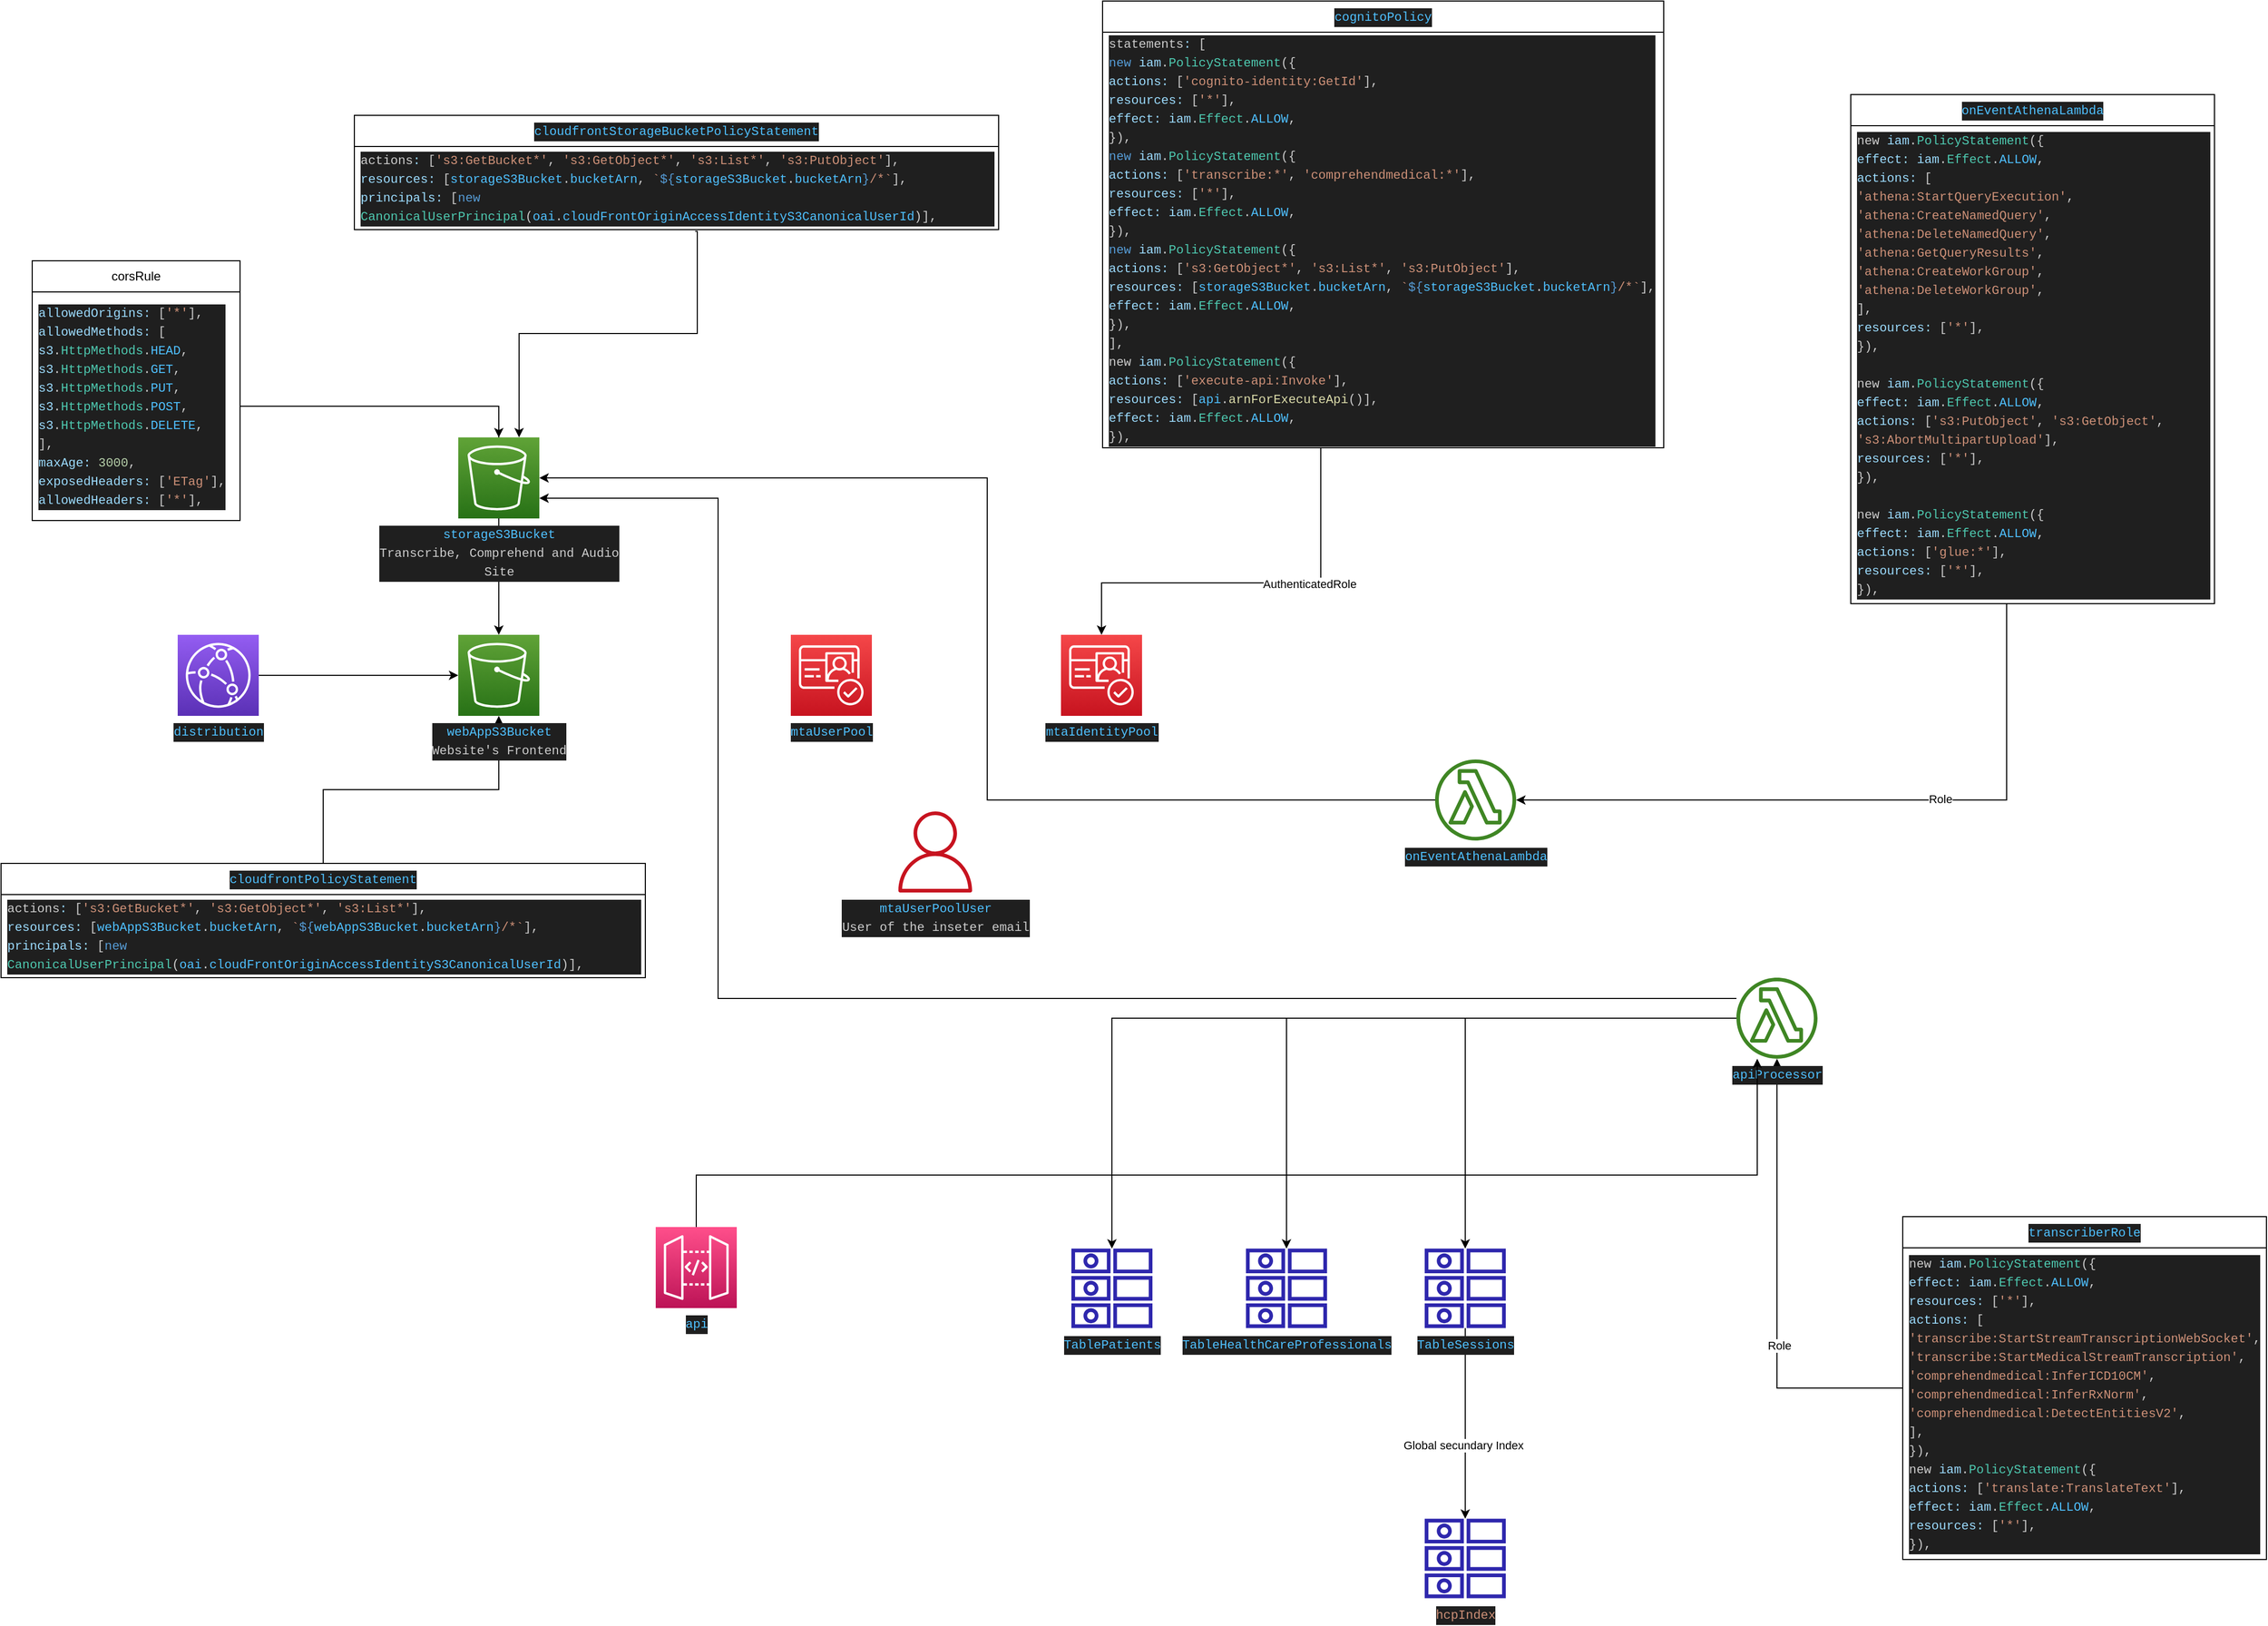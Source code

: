 <mxfile version="21.1.2" type="device">
  <diagram name="Page-1" id="QD3KIvTqT0qU-tMrhr5a">
    <mxGraphModel dx="1004" dy="1061" grid="1" gridSize="10" guides="1" tooltips="1" connect="1" arrows="1" fold="1" page="0" pageScale="1" pageWidth="850" pageHeight="1100" math="0" shadow="0">
      <root>
        <mxCell id="0" />
        <mxCell id="1" parent="0" />
        <mxCell id="PhxDLriE25jMCTU8oYbs-20" style="edgeStyle=orthogonalEdgeStyle;rounded=0;orthogonalLoop=1;jettySize=auto;html=1;" edge="1" parent="1" source="PhxDLriE25jMCTU8oYbs-15" target="PhxDLriE25jMCTU8oYbs-7">
          <mxGeometry relative="1" as="geometry" />
        </mxCell>
        <mxCell id="PhxDLriE25jMCTU8oYbs-14" style="edgeStyle=orthogonalEdgeStyle;rounded=0;orthogonalLoop=1;jettySize=auto;html=1;" edge="1" parent="1" source="PhxDLriE25jMCTU8oYbs-2" target="PhxDLriE25jMCTU8oYbs-7">
          <mxGeometry relative="1" as="geometry" />
        </mxCell>
        <mxCell id="PhxDLriE25jMCTU8oYbs-6" style="edgeStyle=orthogonalEdgeStyle;rounded=0;orthogonalLoop=1;jettySize=auto;html=1;entryX=0.5;entryY=0;entryDx=0;entryDy=0;entryPerimeter=0;" edge="1" parent="1" source="PhxDLriE25jMCTU8oYbs-1" target="PhxDLriE25jMCTU8oYbs-5">
          <mxGeometry relative="1" as="geometry">
            <Array as="points">
              <mxPoint x="519" y="200" />
            </Array>
          </mxGeometry>
        </mxCell>
        <mxCell id="PhxDLriE25jMCTU8oYbs-1" value="corsRule" style="swimlane;fontStyle=0;childLayout=stackLayout;horizontal=1;startSize=30;horizontalStack=0;resizeParent=1;resizeParentMax=0;resizeLast=0;collapsible=1;marginBottom=0;whiteSpace=wrap;html=1;" vertex="1" parent="1">
          <mxGeometry x="70" y="60" width="200" height="250" as="geometry" />
        </mxCell>
        <mxCell id="PhxDLriE25jMCTU8oYbs-2" value="&lt;meta charset=&quot;utf-8&quot;&gt;&lt;div style=&quot;color: rgb(204, 204, 204); background-color: rgb(31, 31, 31); font-family: Menlo, Monaco, &amp;quot;Courier New&amp;quot;, monospace; font-weight: normal; font-size: 12px; line-height: 18px;&quot;&gt;&lt;div&gt;&lt;span style=&quot;color: #9cdcfe;&quot;&gt;allowedOrigins&lt;/span&gt;&lt;span style=&quot;color: #9cdcfe;&quot;&gt;:&lt;/span&gt;&lt;span style=&quot;color: #cccccc;&quot;&gt; [&lt;/span&gt;&lt;span style=&quot;color: #ce9178;&quot;&gt;&#39;*&#39;&lt;/span&gt;&lt;span style=&quot;color: #cccccc;&quot;&gt;],&lt;/span&gt;&lt;/div&gt;&lt;div&gt;&lt;span style=&quot;color: #cccccc;&quot;&gt;      &lt;/span&gt;&lt;span style=&quot;color: #9cdcfe;&quot;&gt;allowedMethods&lt;/span&gt;&lt;span style=&quot;color: #9cdcfe;&quot;&gt;:&lt;/span&gt;&lt;span style=&quot;color: #cccccc;&quot;&gt; [&lt;/span&gt;&lt;/div&gt;&lt;div&gt;&lt;span style=&quot;color: #cccccc;&quot;&gt;        &lt;/span&gt;&lt;span style=&quot;color: #9cdcfe;&quot;&gt;s3&lt;/span&gt;&lt;span style=&quot;color: #cccccc;&quot;&gt;.&lt;/span&gt;&lt;span style=&quot;color: #4ec9b0;&quot;&gt;HttpMethods&lt;/span&gt;&lt;span style=&quot;color: #cccccc;&quot;&gt;.&lt;/span&gt;&lt;span style=&quot;color: #4fc1ff;&quot;&gt;HEAD&lt;/span&gt;&lt;span style=&quot;color: #cccccc;&quot;&gt;,&lt;/span&gt;&lt;/div&gt;&lt;div&gt;&lt;span style=&quot;color: #cccccc;&quot;&gt;        &lt;/span&gt;&lt;span style=&quot;color: #9cdcfe;&quot;&gt;s3&lt;/span&gt;&lt;span style=&quot;color: #cccccc;&quot;&gt;.&lt;/span&gt;&lt;span style=&quot;color: #4ec9b0;&quot;&gt;HttpMethods&lt;/span&gt;&lt;span style=&quot;color: #cccccc;&quot;&gt;.&lt;/span&gt;&lt;span style=&quot;color: #4fc1ff;&quot;&gt;GET&lt;/span&gt;&lt;span style=&quot;color: #cccccc;&quot;&gt;,&lt;/span&gt;&lt;/div&gt;&lt;div&gt;&lt;span style=&quot;color: #cccccc;&quot;&gt;        &lt;/span&gt;&lt;span style=&quot;color: #9cdcfe;&quot;&gt;s3&lt;/span&gt;&lt;span style=&quot;color: #cccccc;&quot;&gt;.&lt;/span&gt;&lt;span style=&quot;color: #4ec9b0;&quot;&gt;HttpMethods&lt;/span&gt;&lt;span style=&quot;color: #cccccc;&quot;&gt;.&lt;/span&gt;&lt;span style=&quot;color: #4fc1ff;&quot;&gt;PUT&lt;/span&gt;&lt;span style=&quot;color: #cccccc;&quot;&gt;,&lt;/span&gt;&lt;/div&gt;&lt;div&gt;&lt;span style=&quot;color: #cccccc;&quot;&gt;        &lt;/span&gt;&lt;span style=&quot;color: #9cdcfe;&quot;&gt;s3&lt;/span&gt;&lt;span style=&quot;color: #cccccc;&quot;&gt;.&lt;/span&gt;&lt;span style=&quot;color: #4ec9b0;&quot;&gt;HttpMethods&lt;/span&gt;&lt;span style=&quot;color: #cccccc;&quot;&gt;.&lt;/span&gt;&lt;span style=&quot;color: #4fc1ff;&quot;&gt;POST&lt;/span&gt;&lt;span style=&quot;color: #cccccc;&quot;&gt;,&lt;/span&gt;&lt;/div&gt;&lt;div&gt;&lt;span style=&quot;color: #cccccc;&quot;&gt;        &lt;/span&gt;&lt;span style=&quot;color: #9cdcfe;&quot;&gt;s3&lt;/span&gt;&lt;span style=&quot;color: #cccccc;&quot;&gt;.&lt;/span&gt;&lt;span style=&quot;color: #4ec9b0;&quot;&gt;HttpMethods&lt;/span&gt;&lt;span style=&quot;color: #cccccc;&quot;&gt;.&lt;/span&gt;&lt;span style=&quot;color: #4fc1ff;&quot;&gt;DELETE&lt;/span&gt;&lt;span style=&quot;color: #cccccc;&quot;&gt;,&lt;/span&gt;&lt;/div&gt;&lt;div&gt;&lt;span style=&quot;color: #cccccc;&quot;&gt;      ],&lt;/span&gt;&lt;/div&gt;&lt;div&gt;&lt;span style=&quot;color: #cccccc;&quot;&gt;      &lt;/span&gt;&lt;span style=&quot;color: #9cdcfe;&quot;&gt;maxAge&lt;/span&gt;&lt;span style=&quot;color: #9cdcfe;&quot;&gt;:&lt;/span&gt;&lt;span style=&quot;color: #cccccc;&quot;&gt; &lt;/span&gt;&lt;span style=&quot;color: #b5cea8;&quot;&gt;3000&lt;/span&gt;&lt;span style=&quot;color: #cccccc;&quot;&gt;,&lt;/span&gt;&lt;/div&gt;&lt;div&gt;&lt;span style=&quot;color: #cccccc;&quot;&gt;      &lt;/span&gt;&lt;span style=&quot;color: #9cdcfe;&quot;&gt;exposedHeaders&lt;/span&gt;&lt;span style=&quot;color: #9cdcfe;&quot;&gt;:&lt;/span&gt;&lt;span style=&quot;color: #cccccc;&quot;&gt; [&lt;/span&gt;&lt;span style=&quot;color: #ce9178;&quot;&gt;&#39;ETag&#39;&lt;/span&gt;&lt;span style=&quot;color: #cccccc;&quot;&gt;],&lt;/span&gt;&lt;/div&gt;&lt;div&gt;&lt;span style=&quot;color: #cccccc;&quot;&gt;      &lt;/span&gt;&lt;span style=&quot;color: #9cdcfe;&quot;&gt;allowedHeaders&lt;/span&gt;&lt;span style=&quot;color: #9cdcfe;&quot;&gt;:&lt;/span&gt;&lt;span style=&quot;color: #cccccc;&quot;&gt; [&lt;/span&gt;&lt;span style=&quot;color: #ce9178;&quot;&gt;&#39;*&#39;&lt;/span&gt;&lt;span style=&quot;color: #cccccc;&quot;&gt;],&lt;/span&gt;&lt;/div&gt;&lt;/div&gt;" style="text;strokeColor=none;fillColor=none;align=left;verticalAlign=middle;spacingLeft=4;spacingRight=4;overflow=hidden;points=[[0,0.5],[1,0.5]];portConstraint=eastwest;rotatable=0;whiteSpace=wrap;html=1;" vertex="1" parent="PhxDLriE25jMCTU8oYbs-1">
          <mxGeometry y="30" width="200" height="220" as="geometry" />
        </mxCell>
        <mxCell id="PhxDLriE25jMCTU8oYbs-5" value="&lt;div style=&quot;background-color: rgb(31, 31, 31); font-family: Menlo, Monaco, &amp;quot;Courier New&amp;quot;, monospace; line-height: 18px;&quot;&gt;&lt;font color=&quot;#4fc1ff&quot;&gt;storageS3Bucket&lt;/font&gt;&lt;/div&gt;&lt;div style=&quot;color: rgb(204, 204, 204); background-color: rgb(31, 31, 31); font-family: Menlo, Monaco, &amp;quot;Courier New&amp;quot;, monospace; line-height: 18px;&quot;&gt;Transcribe, Comprehend and Audio&lt;/div&gt;&lt;div style=&quot;color: rgb(204, 204, 204); background-color: rgb(31, 31, 31); font-family: Menlo, Monaco, &amp;quot;Courier New&amp;quot;, monospace; line-height: 18px;&quot;&gt;Site&lt;/div&gt;" style="sketch=0;points=[[0,0,0],[0.25,0,0],[0.5,0,0],[0.75,0,0],[1,0,0],[0,1,0],[0.25,1,0],[0.5,1,0],[0.75,1,0],[1,1,0],[0,0.25,0],[0,0.5,0],[0,0.75,0],[1,0.25,0],[1,0.5,0],[1,0.75,0]];outlineConnect=0;fontColor=#232F3E;gradientColor=#60A337;gradientDirection=north;fillColor=#277116;strokeColor=#ffffff;dashed=0;verticalLabelPosition=bottom;verticalAlign=top;align=center;html=1;fontSize=12;fontStyle=0;aspect=fixed;shape=mxgraph.aws4.resourceIcon;resIcon=mxgraph.aws4.s3;" vertex="1" parent="1">
          <mxGeometry x="480" y="230" width="78" height="78" as="geometry" />
        </mxCell>
        <mxCell id="PhxDLriE25jMCTU8oYbs-7" value="&lt;div style=&quot;background-color: rgb(31, 31, 31); font-family: Menlo, Monaco, &amp;quot;Courier New&amp;quot;, monospace; font-weight: normal; font-size: 12px; line-height: 18px;&quot;&gt;&lt;div style=&quot;&quot;&gt;&lt;font color=&quot;#4fc1ff&quot;&gt;webAppS3Bucket&lt;/font&gt;&lt;/div&gt;&lt;div style=&quot;&quot;&gt;&lt;font color=&quot;#cccccc&quot;&gt;Website&#39;s Frontend&lt;/font&gt;&lt;/div&gt;&lt;/div&gt;" style="sketch=0;points=[[0,0,0],[0.25,0,0],[0.5,0,0],[0.75,0,0],[1,0,0],[0,1,0],[0.25,1,0],[0.5,1,0],[0.75,1,0],[1,1,0],[0,0.25,0],[0,0.5,0],[0,0.75,0],[1,0.25,0],[1,0.5,0],[1,0.75,0]];outlineConnect=0;fontColor=#232F3E;gradientColor=#60A337;gradientDirection=north;fillColor=#277116;strokeColor=#ffffff;dashed=0;verticalLabelPosition=bottom;verticalAlign=top;align=center;html=1;fontSize=12;fontStyle=0;aspect=fixed;shape=mxgraph.aws4.resourceIcon;resIcon=mxgraph.aws4.s3;" vertex="1" parent="1">
          <mxGeometry x="480" y="420" width="78" height="78" as="geometry" />
        </mxCell>
        <mxCell id="PhxDLriE25jMCTU8oYbs-11" style="edgeStyle=orthogonalEdgeStyle;rounded=0;orthogonalLoop=1;jettySize=auto;html=1;" edge="1" parent="1" source="PhxDLriE25jMCTU8oYbs-10" target="PhxDLriE25jMCTU8oYbs-7">
          <mxGeometry relative="1" as="geometry" />
        </mxCell>
        <mxCell id="PhxDLriE25jMCTU8oYbs-10" value="&lt;meta charset=&quot;utf-8&quot;&gt;&lt;div style=&quot;color: rgb(204, 204, 204); background-color: rgb(31, 31, 31); font-family: Menlo, Monaco, &amp;quot;Courier New&amp;quot;, monospace; font-weight: normal; font-size: 12px; line-height: 18px;&quot;&gt;&lt;div&gt;&lt;span style=&quot;color: #4fc1ff;&quot;&gt;distribution&lt;/span&gt;&lt;/div&gt;&lt;/div&gt;" style="sketch=0;points=[[0,0,0],[0.25,0,0],[0.5,0,0],[0.75,0,0],[1,0,0],[0,1,0],[0.25,1,0],[0.5,1,0],[0.75,1,0],[1,1,0],[0,0.25,0],[0,0.5,0],[0,0.75,0],[1,0.25,0],[1,0.5,0],[1,0.75,0]];outlineConnect=0;fontColor=#232F3E;gradientColor=#945DF2;gradientDirection=north;fillColor=#5A30B5;strokeColor=#ffffff;dashed=0;verticalLabelPosition=bottom;verticalAlign=top;align=center;html=1;fontSize=12;fontStyle=0;aspect=fixed;shape=mxgraph.aws4.resourceIcon;resIcon=mxgraph.aws4.cloudfront;" vertex="1" parent="1">
          <mxGeometry x="210" y="420" width="78" height="78" as="geometry" />
        </mxCell>
        <mxCell id="PhxDLriE25jMCTU8oYbs-15" value="&lt;meta charset=&quot;utf-8&quot;&gt;&lt;div style=&quot;color: rgb(204, 204, 204); background-color: rgb(31, 31, 31); font-family: Menlo, Monaco, &amp;quot;Courier New&amp;quot;, monospace; font-weight: normal; font-size: 12px; line-height: 18px;&quot;&gt;&lt;div&gt;&lt;span style=&quot;color: #4fc1ff;&quot;&gt;cloudfrontPolicyStatement&lt;/span&gt;&lt;/div&gt;&lt;/div&gt;" style="swimlane;fontStyle=0;childLayout=stackLayout;horizontal=1;startSize=30;horizontalStack=0;resizeParent=1;resizeParentMax=0;resizeLast=0;collapsible=1;marginBottom=0;whiteSpace=wrap;html=1;" vertex="1" parent="1">
          <mxGeometry x="40" y="640" width="620" height="110" as="geometry" />
        </mxCell>
        <mxCell id="PhxDLriE25jMCTU8oYbs-16" value="&lt;div style=&quot;color: rgb(204, 204, 204); background-color: rgb(31, 31, 31); font-family: Menlo, Monaco, &amp;quot;Courier New&amp;quot;, monospace; font-weight: normal; font-size: 12px; line-height: 18px;&quot;&gt;&lt;div style=&quot;line-height: 18px;&quot;&gt;&lt;div&gt;actions&lt;span style=&quot;color: #9cdcfe;&quot;&gt;:&lt;/span&gt; [&lt;span style=&quot;color: #ce9178;&quot;&gt;&#39;s3:GetBucket*&#39;&lt;/span&gt;, &lt;span style=&quot;color: #ce9178;&quot;&gt;&#39;s3:GetObject*&#39;&lt;/span&gt;, &lt;span style=&quot;color: #ce9178;&quot;&gt;&#39;s3:List*&#39;&lt;/span&gt;],&lt;/div&gt;&lt;div&gt;      &lt;span style=&quot;color: #9cdcfe;&quot;&gt;resources&lt;/span&gt;&lt;span style=&quot;color: #9cdcfe;&quot;&gt;:&lt;/span&gt; [&lt;span style=&quot;color: #4fc1ff;&quot;&gt;webAppS3Bucket&lt;/span&gt;.&lt;span style=&quot;color: #4fc1ff;&quot;&gt;bucketArn&lt;/span&gt;, &lt;span style=&quot;color: #ce9178;&quot;&gt;`&lt;/span&gt;&lt;span style=&quot;color: #569cd6;&quot;&gt;${&lt;/span&gt;&lt;span style=&quot;color: #4fc1ff;&quot;&gt;webAppS3Bucket&lt;/span&gt;&lt;span style=&quot;color: #d4d4d4;&quot;&gt;.&lt;/span&gt;&lt;span style=&quot;color: #4fc1ff;&quot;&gt;bucketArn&lt;/span&gt;&lt;span style=&quot;color: #569cd6;&quot;&gt;}&lt;/span&gt;&lt;span style=&quot;color: #ce9178;&quot;&gt;/*`&lt;/span&gt;],&lt;/div&gt;&lt;div&gt;      &lt;span style=&quot;color: #9cdcfe;&quot;&gt;principals&lt;/span&gt;&lt;span style=&quot;color: #9cdcfe;&quot;&gt;:&lt;/span&gt; [&lt;span style=&quot;color: #569cd6;&quot;&gt;new&lt;/span&gt; &lt;span style=&quot;color: #4ec9b0;&quot;&gt;CanonicalUserPrincipal&lt;/span&gt;(&lt;span style=&quot;color: #4fc1ff;&quot;&gt;oai&lt;/span&gt;.&lt;span style=&quot;color: #4fc1ff;&quot;&gt;cloudFrontOriginAccessIdentityS3CanonicalUserId&lt;/span&gt;)],&lt;/div&gt;&lt;/div&gt;&lt;/div&gt;" style="text;strokeColor=none;fillColor=none;align=left;verticalAlign=middle;spacingLeft=4;spacingRight=4;overflow=hidden;points=[[0,0.5],[1,0.5]];portConstraint=eastwest;rotatable=0;whiteSpace=wrap;html=1;" vertex="1" parent="PhxDLriE25jMCTU8oYbs-15">
          <mxGeometry y="30" width="620" height="80" as="geometry" />
        </mxCell>
        <mxCell id="PhxDLriE25jMCTU8oYbs-17" value="&lt;meta charset=&quot;utf-8&quot;&gt;&lt;div style=&quot;color: rgb(204, 204, 204); background-color: rgb(31, 31, 31); font-family: Menlo, Monaco, &amp;quot;Courier New&amp;quot;, monospace; font-weight: normal; font-size: 12px; line-height: 18px;&quot;&gt;&lt;div&gt;&lt;span style=&quot;color: #4fc1ff;&quot;&gt;cloudfrontStorageBucketPolicyStatement&lt;/span&gt;&lt;/div&gt;&lt;/div&gt;" style="swimlane;fontStyle=0;childLayout=stackLayout;horizontal=1;startSize=30;horizontalStack=0;resizeParent=1;resizeParentMax=0;resizeLast=0;collapsible=1;marginBottom=0;whiteSpace=wrap;html=1;" vertex="1" parent="1">
          <mxGeometry x="380" y="-80" width="620" height="110" as="geometry" />
        </mxCell>
        <mxCell id="PhxDLriE25jMCTU8oYbs-18" value="&lt;div style=&quot;color: rgb(204, 204, 204); background-color: rgb(31, 31, 31); font-family: Menlo, Monaco, &amp;quot;Courier New&amp;quot;, monospace; font-weight: normal; font-size: 12px; line-height: 18px;&quot;&gt;&lt;div style=&quot;line-height: 18px;&quot;&gt;&lt;div style=&quot;line-height: 18px;&quot;&gt;&lt;div&gt;actions&lt;span style=&quot;color: #9cdcfe;&quot;&gt;:&lt;/span&gt; [&lt;span style=&quot;color: #ce9178;&quot;&gt;&#39;s3:GetBucket*&#39;&lt;/span&gt;, &lt;span style=&quot;color: #ce9178;&quot;&gt;&#39;s3:GetObject*&#39;&lt;/span&gt;, &lt;span style=&quot;color: #ce9178;&quot;&gt;&#39;s3:List*&#39;&lt;/span&gt;, &lt;span style=&quot;color: #ce9178;&quot;&gt;&#39;s3:PutObject&#39;&lt;/span&gt;],&lt;/div&gt;&lt;div&gt;      &lt;span style=&quot;color: #9cdcfe;&quot;&gt;resources&lt;/span&gt;&lt;span style=&quot;color: #9cdcfe;&quot;&gt;:&lt;/span&gt; [&lt;span style=&quot;color: #4fc1ff;&quot;&gt;storageS3Bucket&lt;/span&gt;.&lt;span style=&quot;color: #4fc1ff;&quot;&gt;bucketArn&lt;/span&gt;, &lt;span style=&quot;color: #ce9178;&quot;&gt;`&lt;/span&gt;&lt;span style=&quot;color: #569cd6;&quot;&gt;${&lt;/span&gt;&lt;span style=&quot;color: #4fc1ff;&quot;&gt;storageS3Bucket&lt;/span&gt;&lt;span style=&quot;color: #d4d4d4;&quot;&gt;.&lt;/span&gt;&lt;span style=&quot;color: #4fc1ff;&quot;&gt;bucketArn&lt;/span&gt;&lt;span style=&quot;color: #569cd6;&quot;&gt;}&lt;/span&gt;&lt;span style=&quot;color: #ce9178;&quot;&gt;/*`&lt;/span&gt;],&lt;/div&gt;&lt;div&gt;      &lt;span style=&quot;color: #9cdcfe;&quot;&gt;principals&lt;/span&gt;&lt;span style=&quot;color: #9cdcfe;&quot;&gt;:&lt;/span&gt; [&lt;span style=&quot;color: #569cd6;&quot;&gt;new&lt;/span&gt; &lt;span style=&quot;color: #4ec9b0;&quot;&gt;CanonicalUserPrincipal&lt;/span&gt;(&lt;span style=&quot;color: #4fc1ff;&quot;&gt;oai&lt;/span&gt;.&lt;span style=&quot;color: #4fc1ff;&quot;&gt;cloudFrontOriginAccessIdentityS3CanonicalUserId&lt;/span&gt;)],&lt;/div&gt;&lt;/div&gt;&lt;/div&gt;&lt;/div&gt;" style="text;strokeColor=none;fillColor=none;align=left;verticalAlign=middle;spacingLeft=4;spacingRight=4;overflow=hidden;points=[[0,0.5],[1,0.5]];portConstraint=eastwest;rotatable=0;whiteSpace=wrap;html=1;" vertex="1" parent="PhxDLriE25jMCTU8oYbs-17">
          <mxGeometry y="30" width="620" height="80" as="geometry" />
        </mxCell>
        <mxCell id="PhxDLriE25jMCTU8oYbs-19" style="edgeStyle=orthogonalEdgeStyle;rounded=0;orthogonalLoop=1;jettySize=auto;html=1;entryX=0.75;entryY=0;entryDx=0;entryDy=0;entryPerimeter=0;exitX=0.529;exitY=1.02;exitDx=0;exitDy=0;exitPerimeter=0;" edge="1" parent="1" source="PhxDLriE25jMCTU8oYbs-18" target="PhxDLriE25jMCTU8oYbs-5">
          <mxGeometry relative="1" as="geometry">
            <Array as="points">
              <mxPoint x="710" y="32" />
              <mxPoint x="710" y="130" />
              <mxPoint x="539" y="130" />
            </Array>
          </mxGeometry>
        </mxCell>
        <mxCell id="PhxDLriE25jMCTU8oYbs-21" value="&lt;meta charset=&quot;utf-8&quot;&gt;&lt;div style=&quot;color: rgb(204, 204, 204); background-color: rgb(31, 31, 31); font-family: Menlo, Monaco, &amp;quot;Courier New&amp;quot;, monospace; font-weight: normal; font-size: 12px; line-height: 18px;&quot;&gt;&lt;div&gt;&lt;span style=&quot;color: #4fc1ff;&quot;&gt;mtaUserPool&lt;/span&gt;&lt;/div&gt;&lt;/div&gt;" style="sketch=0;points=[[0,0,0],[0.25,0,0],[0.5,0,0],[0.75,0,0],[1,0,0],[0,1,0],[0.25,1,0],[0.5,1,0],[0.75,1,0],[1,1,0],[0,0.25,0],[0,0.5,0],[0,0.75,0],[1,0.25,0],[1,0.5,0],[1,0.75,0]];outlineConnect=0;fontColor=#232F3E;gradientColor=#F54749;gradientDirection=north;fillColor=#C7131F;strokeColor=#ffffff;dashed=0;verticalLabelPosition=bottom;verticalAlign=top;align=center;html=1;fontSize=12;fontStyle=0;aspect=fixed;shape=mxgraph.aws4.resourceIcon;resIcon=mxgraph.aws4.cognito;" vertex="1" parent="1">
          <mxGeometry x="800" y="420" width="78" height="78" as="geometry" />
        </mxCell>
        <mxCell id="PhxDLriE25jMCTU8oYbs-22" value="&lt;div style=&quot;background-color: rgb(31, 31, 31); font-family: Menlo, Monaco, &amp;quot;Courier New&amp;quot;, monospace; font-weight: normal; font-size: 12px; line-height: 18px;&quot;&gt;&lt;div style=&quot;color: rgb(204, 204, 204);&quot;&gt;&lt;span style=&quot;color: #4fc1ff;&quot;&gt;mtaUserPoolUser&lt;/span&gt;&lt;/div&gt;&lt;div style=&quot;&quot;&gt;&lt;font color=&quot;#cccccc&quot;&gt;User of the inseter email&lt;/font&gt;&lt;/div&gt;&lt;/div&gt;" style="sketch=0;outlineConnect=0;fontColor=#232F3E;gradientColor=none;fillColor=#C7131F;strokeColor=none;dashed=0;verticalLabelPosition=bottom;verticalAlign=top;align=center;html=1;fontSize=12;fontStyle=0;aspect=fixed;pointerEvents=1;shape=mxgraph.aws4.user;" vertex="1" parent="1">
          <mxGeometry x="900" y="590" width="78" height="78" as="geometry" />
        </mxCell>
        <mxCell id="PhxDLriE25jMCTU8oYbs-23" value="&lt;meta charset=&quot;utf-8&quot;&gt;&lt;div style=&quot;color: rgb(204, 204, 204); background-color: rgb(31, 31, 31); font-family: Menlo, Monaco, &amp;quot;Courier New&amp;quot;, monospace; font-weight: normal; font-size: 12px; line-height: 18px;&quot;&gt;&lt;div&gt;&lt;span style=&quot;color: #4fc1ff;&quot;&gt;mtaIdentityPool&lt;/span&gt;&lt;/div&gt;&lt;/div&gt;" style="sketch=0;points=[[0,0,0],[0.25,0,0],[0.5,0,0],[0.75,0,0],[1,0,0],[0,1,0],[0.25,1,0],[0.5,1,0],[0.75,1,0],[1,1,0],[0,0.25,0],[0,0.5,0],[0,0.75,0],[1,0.25,0],[1,0.5,0],[1,0.75,0]];outlineConnect=0;fontColor=#232F3E;gradientColor=#F54749;gradientDirection=north;fillColor=#C7131F;strokeColor=#ffffff;dashed=0;verticalLabelPosition=bottom;verticalAlign=top;align=center;html=1;fontSize=12;fontStyle=0;aspect=fixed;shape=mxgraph.aws4.resourceIcon;resIcon=mxgraph.aws4.cognito;" vertex="1" parent="1">
          <mxGeometry x="1060" y="420" width="78" height="78" as="geometry" />
        </mxCell>
        <mxCell id="PhxDLriE25jMCTU8oYbs-24" value="&lt;meta charset=&quot;utf-8&quot;&gt;&lt;div style=&quot;color: rgb(204, 204, 204); background-color: rgb(31, 31, 31); font-family: Menlo, Monaco, &amp;quot;Courier New&amp;quot;, monospace; font-weight: normal; font-size: 12px; line-height: 18px;&quot;&gt;&lt;div&gt;&lt;span style=&quot;color: #4fc1ff;&quot;&gt;cognitoPolicy&lt;/span&gt;&lt;/div&gt;&lt;/div&gt;" style="swimlane;fontStyle=0;childLayout=stackLayout;horizontal=1;startSize=30;horizontalStack=0;resizeParent=1;resizeParentMax=0;resizeLast=0;collapsible=1;marginBottom=0;whiteSpace=wrap;html=1;" vertex="1" parent="1">
          <mxGeometry x="1100" y="-190" width="540" height="430" as="geometry" />
        </mxCell>
        <mxCell id="PhxDLriE25jMCTU8oYbs-25" value="&lt;div style=&quot;color: rgb(204, 204, 204); background-color: rgb(31, 31, 31); font-family: Menlo, Monaco, &amp;quot;Courier New&amp;quot;, monospace; font-weight: normal; font-size: 12px; line-height: 18px;&quot;&gt;&lt;div style=&quot;line-height: 18px;&quot;&gt;&lt;div style=&quot;line-height: 18px;&quot;&gt;&lt;div&gt;statements&lt;span style=&quot;color: #9cdcfe;&quot;&gt;:&lt;/span&gt; [&lt;/div&gt;&lt;div&gt;        &lt;span style=&quot;color: #569cd6;&quot;&gt;new&lt;/span&gt; &lt;span style=&quot;color: #9cdcfe;&quot;&gt;iam&lt;/span&gt;.&lt;span style=&quot;color: #4ec9b0;&quot;&gt;PolicyStatement&lt;/span&gt;({&lt;/div&gt;&lt;div&gt;          &lt;span style=&quot;color: #9cdcfe;&quot;&gt;actions&lt;/span&gt;&lt;span style=&quot;color: #9cdcfe;&quot;&gt;:&lt;/span&gt; [&lt;span style=&quot;color: #ce9178;&quot;&gt;&#39;cognito-identity:GetId&#39;&lt;/span&gt;],&lt;/div&gt;&lt;div&gt;          &lt;span style=&quot;color: #9cdcfe;&quot;&gt;resources&lt;/span&gt;&lt;span style=&quot;color: #9cdcfe;&quot;&gt;:&lt;/span&gt; [&lt;span style=&quot;color: #ce9178;&quot;&gt;&#39;*&#39;&lt;/span&gt;],&lt;/div&gt;&lt;div&gt;          &lt;span style=&quot;color: #9cdcfe;&quot;&gt;effect&lt;/span&gt;&lt;span style=&quot;color: #9cdcfe;&quot;&gt;:&lt;/span&gt; &lt;span style=&quot;color: #9cdcfe;&quot;&gt;iam&lt;/span&gt;.&lt;span style=&quot;color: #4ec9b0;&quot;&gt;Effect&lt;/span&gt;.&lt;span style=&quot;color: #4fc1ff;&quot;&gt;ALLOW&lt;/span&gt;,&lt;/div&gt;&lt;div&gt;        }),&lt;/div&gt;&lt;div&gt;        &lt;span style=&quot;color: #569cd6;&quot;&gt;new&lt;/span&gt; &lt;span style=&quot;color: #9cdcfe;&quot;&gt;iam&lt;/span&gt;.&lt;span style=&quot;color: #4ec9b0;&quot;&gt;PolicyStatement&lt;/span&gt;({&lt;/div&gt;&lt;div&gt;          &lt;span style=&quot;color: #9cdcfe;&quot;&gt;actions&lt;/span&gt;&lt;span style=&quot;color: #9cdcfe;&quot;&gt;:&lt;/span&gt; [&lt;span style=&quot;color: #ce9178;&quot;&gt;&#39;transcribe:*&#39;&lt;/span&gt;, &lt;span style=&quot;color: #ce9178;&quot;&gt;&#39;comprehendmedical:*&#39;&lt;/span&gt;],&lt;/div&gt;&lt;div&gt;          &lt;span style=&quot;color: #9cdcfe;&quot;&gt;resources&lt;/span&gt;&lt;span style=&quot;color: #9cdcfe;&quot;&gt;:&lt;/span&gt; [&lt;span style=&quot;color: #ce9178;&quot;&gt;&#39;*&#39;&lt;/span&gt;],&lt;/div&gt;&lt;div&gt;          &lt;span style=&quot;color: #9cdcfe;&quot;&gt;effect&lt;/span&gt;&lt;span style=&quot;color: #9cdcfe;&quot;&gt;:&lt;/span&gt; &lt;span style=&quot;color: #9cdcfe;&quot;&gt;iam&lt;/span&gt;.&lt;span style=&quot;color: #4ec9b0;&quot;&gt;Effect&lt;/span&gt;.&lt;span style=&quot;color: #4fc1ff;&quot;&gt;ALLOW&lt;/span&gt;,&lt;/div&gt;&lt;div&gt;        }),&lt;/div&gt;&lt;div&gt;        &lt;span style=&quot;color: #569cd6;&quot;&gt;new&lt;/span&gt; &lt;span style=&quot;color: #9cdcfe;&quot;&gt;iam&lt;/span&gt;.&lt;span style=&quot;color: #4ec9b0;&quot;&gt;PolicyStatement&lt;/span&gt;({&lt;/div&gt;&lt;div&gt;          &lt;span style=&quot;color: #9cdcfe;&quot;&gt;actions&lt;/span&gt;&lt;span style=&quot;color: #9cdcfe;&quot;&gt;:&lt;/span&gt; [&lt;span style=&quot;color: #ce9178;&quot;&gt;&#39;s3:GetObject*&#39;&lt;/span&gt;, &lt;span style=&quot;color: #ce9178;&quot;&gt;&#39;s3:List*&#39;&lt;/span&gt;, &lt;span style=&quot;color: #ce9178;&quot;&gt;&#39;s3:PutObject&#39;&lt;/span&gt;],&lt;/div&gt;&lt;div&gt;          &lt;span style=&quot;color: #9cdcfe;&quot;&gt;resources&lt;/span&gt;&lt;span style=&quot;color: #9cdcfe;&quot;&gt;:&lt;/span&gt; [&lt;span style=&quot;color: #4fc1ff;&quot;&gt;storageS3Bucket&lt;/span&gt;.&lt;span style=&quot;color: #4fc1ff;&quot;&gt;bucketArn&lt;/span&gt;, &lt;span style=&quot;color: #ce9178;&quot;&gt;`&lt;/span&gt;&lt;span style=&quot;color: #569cd6;&quot;&gt;${&lt;/span&gt;&lt;span style=&quot;color: #4fc1ff;&quot;&gt;storageS3Bucket&lt;/span&gt;&lt;span style=&quot;color: #d4d4d4;&quot;&gt;.&lt;/span&gt;&lt;span style=&quot;color: #4fc1ff;&quot;&gt;bucketArn&lt;/span&gt;&lt;span style=&quot;color: #569cd6;&quot;&gt;}&lt;/span&gt;&lt;span style=&quot;color: #ce9178;&quot;&gt;/*`&lt;/span&gt;],&lt;/div&gt;&lt;div&gt;          &lt;span style=&quot;color: #9cdcfe;&quot;&gt;effect&lt;/span&gt;&lt;span style=&quot;color: #9cdcfe;&quot;&gt;:&lt;/span&gt; &lt;span style=&quot;color: #9cdcfe;&quot;&gt;iam&lt;/span&gt;.&lt;span style=&quot;color: #4ec9b0;&quot;&gt;Effect&lt;/span&gt;.&lt;span style=&quot;color: #4fc1ff;&quot;&gt;ALLOW&lt;/span&gt;,&lt;/div&gt;&lt;div&gt;        }),&lt;/div&gt;&lt;div&gt;      ],&lt;/div&gt;&lt;div&gt;&lt;div style=&quot;line-height: 18px;&quot;&gt;&lt;div&gt;      new &lt;span style=&quot;color: #9cdcfe;&quot;&gt;iam&lt;/span&gt;.&lt;span style=&quot;color: #4ec9b0;&quot;&gt;PolicyStatement&lt;/span&gt;({&lt;/div&gt;&lt;div&gt;        &lt;span style=&quot;color: #9cdcfe;&quot;&gt;actions&lt;/span&gt;&lt;span style=&quot;color: #9cdcfe;&quot;&gt;:&lt;/span&gt; [&lt;span style=&quot;color: #ce9178;&quot;&gt;&#39;execute-api:Invoke&#39;&lt;/span&gt;],&lt;/div&gt;&lt;div&gt;        &lt;span style=&quot;color: #9cdcfe;&quot;&gt;resources&lt;/span&gt;&lt;span style=&quot;color: #9cdcfe;&quot;&gt;:&lt;/span&gt; [&lt;span style=&quot;color: #4fc1ff;&quot;&gt;api&lt;/span&gt;.&lt;span style=&quot;color: #dcdcaa;&quot;&gt;arnForExecuteApi&lt;/span&gt;()],&lt;/div&gt;&lt;div&gt;        &lt;span style=&quot;color: #9cdcfe;&quot;&gt;effect&lt;/span&gt;&lt;span style=&quot;color: #9cdcfe;&quot;&gt;:&lt;/span&gt; &lt;span style=&quot;color: #9cdcfe;&quot;&gt;iam&lt;/span&gt;.&lt;span style=&quot;color: #4ec9b0;&quot;&gt;Effect&lt;/span&gt;.&lt;span style=&quot;color: #4fc1ff;&quot;&gt;ALLOW&lt;/span&gt;,&lt;/div&gt;&lt;div&gt;      }),&lt;/div&gt;&lt;/div&gt;&lt;/div&gt;&lt;/div&gt;&lt;/div&gt;&lt;/div&gt;" style="text;strokeColor=none;fillColor=none;align=left;verticalAlign=middle;spacingLeft=4;spacingRight=4;overflow=hidden;points=[[0,0.5],[1,0.5]];portConstraint=eastwest;rotatable=0;whiteSpace=wrap;html=1;" vertex="1" parent="PhxDLriE25jMCTU8oYbs-24">
          <mxGeometry y="30" width="540" height="400" as="geometry" />
        </mxCell>
        <mxCell id="PhxDLriE25jMCTU8oYbs-26" style="edgeStyle=orthogonalEdgeStyle;rounded=0;orthogonalLoop=1;jettySize=auto;html=1;" edge="1" parent="1" source="PhxDLriE25jMCTU8oYbs-25" target="PhxDLriE25jMCTU8oYbs-23">
          <mxGeometry relative="1" as="geometry">
            <Array as="points">
              <mxPoint x="1310" y="370" />
              <mxPoint x="1099" y="370" />
            </Array>
          </mxGeometry>
        </mxCell>
        <mxCell id="PhxDLriE25jMCTU8oYbs-27" value="AuthenticatedRole" style="edgeLabel;html=1;align=center;verticalAlign=middle;resizable=0;points=[];" vertex="1" connectable="0" parent="PhxDLriE25jMCTU8oYbs-26">
          <mxGeometry x="-0.277" y="1" relative="1" as="geometry">
            <mxPoint as="offset" />
          </mxGeometry>
        </mxCell>
        <mxCell id="PhxDLriE25jMCTU8oYbs-44" style="edgeStyle=orthogonalEdgeStyle;rounded=0;orthogonalLoop=1;jettySize=auto;html=1;" edge="1" parent="1" source="PhxDLriE25jMCTU8oYbs-28" target="PhxDLriE25jMCTU8oYbs-43">
          <mxGeometry relative="1" as="geometry" />
        </mxCell>
        <mxCell id="PhxDLriE25jMCTU8oYbs-45" value="Role" style="edgeLabel;html=1;align=center;verticalAlign=middle;resizable=0;points=[];" vertex="1" connectable="0" parent="PhxDLriE25jMCTU8oYbs-44">
          <mxGeometry x="-0.257" y="-2" relative="1" as="geometry">
            <mxPoint as="offset" />
          </mxGeometry>
        </mxCell>
        <mxCell id="PhxDLriE25jMCTU8oYbs-28" value="&lt;meta charset=&quot;utf-8&quot;&gt;&lt;div style=&quot;color: rgb(204, 204, 204); background-color: rgb(31, 31, 31); font-family: Menlo, Monaco, &amp;quot;Courier New&amp;quot;, monospace; font-weight: normal; font-size: 12px; line-height: 18px;&quot;&gt;&lt;div&gt;&lt;span style=&quot;color: #4fc1ff;&quot;&gt;transcriberRole&lt;/span&gt;&lt;/div&gt;&lt;/div&gt;" style="swimlane;fontStyle=0;childLayout=stackLayout;horizontal=1;startSize=30;horizontalStack=0;resizeParent=1;resizeParentMax=0;resizeLast=0;collapsible=1;marginBottom=0;whiteSpace=wrap;html=1;" vertex="1" parent="1">
          <mxGeometry x="1870" y="980" width="350" height="330" as="geometry" />
        </mxCell>
        <mxCell id="PhxDLriE25jMCTU8oYbs-29" value="&lt;div style=&quot;color: rgb(204, 204, 204); background-color: rgb(31, 31, 31); font-family: Menlo, Monaco, &amp;quot;Courier New&amp;quot;, monospace; font-weight: normal; font-size: 12px; line-height: 18px;&quot;&gt;&lt;div style=&quot;line-height: 18px;&quot;&gt;&lt;div style=&quot;line-height: 18px;&quot;&gt;&lt;div style=&quot;line-height: 18px;&quot;&gt;&lt;div&gt;new &lt;span style=&quot;color: #9cdcfe;&quot;&gt;iam&lt;/span&gt;.&lt;span style=&quot;color: #4ec9b0;&quot;&gt;PolicyStatement&lt;/span&gt;({&lt;/div&gt;&lt;div&gt;        &lt;span style=&quot;color: #9cdcfe;&quot;&gt;effect&lt;/span&gt;&lt;span style=&quot;color: #9cdcfe;&quot;&gt;:&lt;/span&gt; &lt;span style=&quot;color: #9cdcfe;&quot;&gt;iam&lt;/span&gt;.&lt;span style=&quot;color: #4ec9b0;&quot;&gt;Effect&lt;/span&gt;.&lt;span style=&quot;color: #4fc1ff;&quot;&gt;ALLOW&lt;/span&gt;,&lt;/div&gt;&lt;div&gt;        &lt;span style=&quot;color: #9cdcfe;&quot;&gt;resources&lt;/span&gt;&lt;span style=&quot;color: #9cdcfe;&quot;&gt;:&lt;/span&gt; [&lt;span style=&quot;color: #ce9178;&quot;&gt;&#39;*&#39;&lt;/span&gt;],&lt;/div&gt;&lt;div&gt;        &lt;span style=&quot;color: #9cdcfe;&quot;&gt;actions&lt;/span&gt;&lt;span style=&quot;color: #9cdcfe;&quot;&gt;:&lt;/span&gt; [&lt;/div&gt;&lt;div&gt;          &lt;span style=&quot;color: #ce9178;&quot;&gt;&#39;transcribe:StartStreamTranscriptionWebSocket&#39;&lt;/span&gt;,&lt;/div&gt;&lt;div&gt;          &lt;span style=&quot;color: #ce9178;&quot;&gt;&#39;transcribe:StartMedicalStreamTranscription&#39;&lt;/span&gt;,&lt;/div&gt;&lt;div&gt;          &lt;span style=&quot;color: #ce9178;&quot;&gt;&#39;comprehendmedical:InferICD10CM&#39;&lt;/span&gt;,&lt;/div&gt;&lt;div&gt;          &lt;span style=&quot;color: #ce9178;&quot;&gt;&#39;comprehendmedical:InferRxNorm&#39;&lt;/span&gt;,&lt;/div&gt;&lt;div&gt;          &lt;span style=&quot;color: #ce9178;&quot;&gt;&#39;comprehendmedical:DetectEntitiesV2&#39;&lt;/span&gt;,&lt;/div&gt;&lt;div&gt;        ],&lt;/div&gt;&lt;div&gt;      }),&lt;/div&gt;&lt;div&gt;&lt;div style=&quot;line-height: 18px;&quot;&gt;&lt;div&gt;      new &lt;span style=&quot;color: #9cdcfe;&quot;&gt;iam&lt;/span&gt;.&lt;span style=&quot;color: #4ec9b0;&quot;&gt;PolicyStatement&lt;/span&gt;({&lt;/div&gt;&lt;div&gt;        &lt;span style=&quot;color: #9cdcfe;&quot;&gt;actions&lt;/span&gt;&lt;span style=&quot;color: #9cdcfe;&quot;&gt;:&lt;/span&gt; [&lt;span style=&quot;color: #ce9178;&quot;&gt;&#39;translate:TranslateText&#39;&lt;/span&gt;],&lt;/div&gt;&lt;div&gt;        &lt;span style=&quot;color: #9cdcfe;&quot;&gt;effect&lt;/span&gt;&lt;span style=&quot;color: #9cdcfe;&quot;&gt;:&lt;/span&gt; &lt;span style=&quot;color: #9cdcfe;&quot;&gt;iam&lt;/span&gt;.&lt;span style=&quot;color: #4ec9b0;&quot;&gt;Effect&lt;/span&gt;.&lt;span style=&quot;color: #4fc1ff;&quot;&gt;ALLOW&lt;/span&gt;,&lt;/div&gt;&lt;div&gt;        &lt;span style=&quot;color: #9cdcfe;&quot;&gt;resources&lt;/span&gt;&lt;span style=&quot;color: #9cdcfe;&quot;&gt;:&lt;/span&gt; [&lt;span style=&quot;color: #ce9178;&quot;&gt;&#39;*&#39;&lt;/span&gt;],&amp;nbsp;&lt;/div&gt;&lt;div&gt;      }),&lt;/div&gt;&lt;/div&gt;&lt;/div&gt;&lt;/div&gt;&lt;/div&gt;&lt;/div&gt;&lt;/div&gt;" style="text;strokeColor=none;fillColor=none;align=left;verticalAlign=middle;spacingLeft=4;spacingRight=4;overflow=hidden;points=[[0,0.5],[1,0.5]];portConstraint=eastwest;rotatable=0;whiteSpace=wrap;html=1;" vertex="1" parent="PhxDLriE25jMCTU8oYbs-28">
          <mxGeometry y="30" width="350" height="300" as="geometry" />
        </mxCell>
        <mxCell id="PhxDLriE25jMCTU8oYbs-35" style="edgeStyle=orthogonalEdgeStyle;rounded=0;orthogonalLoop=1;jettySize=auto;html=1;" edge="1" parent="1" source="PhxDLriE25jMCTU8oYbs-31" target="PhxDLriE25jMCTU8oYbs-34">
          <mxGeometry relative="1" as="geometry" />
        </mxCell>
        <mxCell id="PhxDLriE25jMCTU8oYbs-36" value="Global secundary Index" style="edgeLabel;html=1;align=center;verticalAlign=middle;resizable=0;points=[];" vertex="1" connectable="0" parent="PhxDLriE25jMCTU8oYbs-35">
          <mxGeometry x="0.214" y="-2" relative="1" as="geometry">
            <mxPoint y="1" as="offset" />
          </mxGeometry>
        </mxCell>
        <mxCell id="PhxDLriE25jMCTU8oYbs-31" value="&lt;meta charset=&quot;utf-8&quot;&gt;&lt;div style=&quot;color: rgb(204, 204, 204); background-color: rgb(31, 31, 31); font-family: Menlo, Monaco, &amp;quot;Courier New&amp;quot;, monospace; font-weight: normal; font-size: 12px; line-height: 18px;&quot;&gt;&lt;div&gt;&lt;span style=&quot;color: #4fc1ff;&quot;&gt;TableSessions&lt;/span&gt;&lt;/div&gt;&lt;/div&gt;" style="sketch=0;outlineConnect=0;fontColor=#232F3E;gradientColor=none;fillColor=#2E27AD;strokeColor=none;dashed=0;verticalLabelPosition=bottom;verticalAlign=top;align=center;html=1;fontSize=12;fontStyle=0;aspect=fixed;pointerEvents=1;shape=mxgraph.aws4.attributes;" vertex="1" parent="1">
          <mxGeometry x="1410" y="1010" width="78" height="78" as="geometry" />
        </mxCell>
        <mxCell id="PhxDLriE25jMCTU8oYbs-32" value="&lt;meta charset=&quot;utf-8&quot;&gt;&lt;div style=&quot;color: rgb(204, 204, 204); background-color: rgb(31, 31, 31); font-family: Menlo, Monaco, &amp;quot;Courier New&amp;quot;, monospace; font-weight: normal; font-size: 12px; line-height: 18px;&quot;&gt;&lt;div&gt;&lt;span style=&quot;color: #4fc1ff;&quot;&gt;TablePatients&lt;/span&gt;&lt;/div&gt;&lt;/div&gt;" style="sketch=0;outlineConnect=0;fontColor=#232F3E;gradientColor=none;fillColor=#2E27AD;strokeColor=none;dashed=0;verticalLabelPosition=bottom;verticalAlign=top;align=center;html=1;fontSize=12;fontStyle=0;aspect=fixed;pointerEvents=1;shape=mxgraph.aws4.attributes;" vertex="1" parent="1">
          <mxGeometry x="1070" y="1010" width="78" height="78" as="geometry" />
        </mxCell>
        <mxCell id="PhxDLriE25jMCTU8oYbs-33" value="&lt;meta charset=&quot;utf-8&quot;&gt;&lt;div style=&quot;color: rgb(204, 204, 204); background-color: rgb(31, 31, 31); font-family: Menlo, Monaco, &amp;quot;Courier New&amp;quot;, monospace; font-weight: normal; font-size: 12px; line-height: 18px;&quot;&gt;&lt;div&gt;&lt;span style=&quot;color: #4fc1ff;&quot;&gt;TableHealthCareProfessionals&lt;/span&gt;&lt;/div&gt;&lt;/div&gt;" style="sketch=0;outlineConnect=0;fontColor=#232F3E;gradientColor=none;fillColor=#2E27AD;strokeColor=none;dashed=0;verticalLabelPosition=bottom;verticalAlign=top;align=center;html=1;fontSize=12;fontStyle=0;aspect=fixed;pointerEvents=1;shape=mxgraph.aws4.attributes;" vertex="1" parent="1">
          <mxGeometry x="1238" y="1010" width="78" height="78" as="geometry" />
        </mxCell>
        <mxCell id="PhxDLriE25jMCTU8oYbs-34" value="&lt;meta charset=&quot;utf-8&quot;&gt;&lt;div style=&quot;color: rgb(204, 204, 204); background-color: rgb(31, 31, 31); font-family: Menlo, Monaco, &amp;quot;Courier New&amp;quot;, monospace; font-weight: normal; font-size: 12px; line-height: 18px;&quot;&gt;&lt;div&gt;&lt;span style=&quot;color: #ce9178;&quot;&gt;hcpIndex&lt;/span&gt;&lt;/div&gt;&lt;/div&gt;" style="sketch=0;outlineConnect=0;fontColor=#232F3E;gradientColor=none;fillColor=#2E27AD;strokeColor=none;dashed=0;verticalLabelPosition=bottom;verticalAlign=top;align=center;html=1;fontSize=12;fontStyle=0;aspect=fixed;pointerEvents=1;shape=mxgraph.aws4.attributes;" vertex="1" parent="1">
          <mxGeometry x="1410" y="1270" width="78" height="78" as="geometry" />
        </mxCell>
        <mxCell id="PhxDLriE25jMCTU8oYbs-49" style="edgeStyle=orthogonalEdgeStyle;rounded=0;orthogonalLoop=1;jettySize=auto;html=1;entryX=1;entryY=0.5;entryDx=0;entryDy=0;entryPerimeter=0;" edge="1" parent="1" source="PhxDLriE25jMCTU8oYbs-38" target="PhxDLriE25jMCTU8oYbs-5">
          <mxGeometry relative="1" as="geometry" />
        </mxCell>
        <mxCell id="PhxDLriE25jMCTU8oYbs-38" value="&lt;meta charset=&quot;utf-8&quot;&gt;&lt;div style=&quot;color: rgb(204, 204, 204); background-color: rgb(31, 31, 31); font-family: Menlo, Monaco, &amp;quot;Courier New&amp;quot;, monospace; font-weight: normal; font-size: 12px; line-height: 18px;&quot;&gt;&lt;div&gt;&lt;span style=&quot;color: #4fc1ff;&quot;&gt;onEventAthenaLambda&lt;/span&gt;&lt;/div&gt;&lt;/div&gt;" style="sketch=0;outlineConnect=0;fontColor=#232F3E;gradientColor=none;fillColor=#3F8624;strokeColor=none;dashed=0;verticalLabelPosition=bottom;verticalAlign=top;align=center;html=1;fontSize=12;fontStyle=0;aspect=fixed;pointerEvents=1;shape=mxgraph.aws4.lambda_function;" vertex="1" parent="1">
          <mxGeometry x="1420" y="540" width="78" height="78" as="geometry" />
        </mxCell>
        <mxCell id="PhxDLriE25jMCTU8oYbs-41" style="edgeStyle=orthogonalEdgeStyle;rounded=0;orthogonalLoop=1;jettySize=auto;html=1;" edge="1" parent="1" source="PhxDLriE25jMCTU8oYbs-39" target="PhxDLriE25jMCTU8oYbs-38">
          <mxGeometry relative="1" as="geometry">
            <Array as="points">
              <mxPoint x="1970" y="579" />
            </Array>
          </mxGeometry>
        </mxCell>
        <mxCell id="PhxDLriE25jMCTU8oYbs-42" value="Role" style="edgeLabel;html=1;align=center;verticalAlign=middle;resizable=0;points=[];" vertex="1" connectable="0" parent="PhxDLriE25jMCTU8oYbs-41">
          <mxGeometry x="-0.234" y="-1" relative="1" as="geometry">
            <mxPoint as="offset" />
          </mxGeometry>
        </mxCell>
        <mxCell id="PhxDLriE25jMCTU8oYbs-39" value="&lt;meta charset=&quot;utf-8&quot;&gt;&lt;div style=&quot;color: rgb(204, 204, 204); background-color: rgb(31, 31, 31); font-family: Menlo, Monaco, &amp;quot;Courier New&amp;quot;, monospace; font-weight: normal; font-size: 12px; line-height: 18px;&quot;&gt;&lt;div&gt;&lt;span style=&quot;color: #4fc1ff;&quot;&gt;onEventAthenaLambda&lt;/span&gt;&lt;/div&gt;&lt;/div&gt;" style="swimlane;fontStyle=0;childLayout=stackLayout;horizontal=1;startSize=30;horizontalStack=0;resizeParent=1;resizeParentMax=0;resizeLast=0;collapsible=1;marginBottom=0;whiteSpace=wrap;html=1;" vertex="1" parent="1">
          <mxGeometry x="1820" y="-100" width="350" height="490" as="geometry" />
        </mxCell>
        <mxCell id="PhxDLriE25jMCTU8oYbs-40" value="&lt;div style=&quot;color: rgb(204, 204, 204); background-color: rgb(31, 31, 31); font-family: Menlo, Monaco, &amp;quot;Courier New&amp;quot;, monospace; font-weight: normal; font-size: 12px; line-height: 18px;&quot;&gt;&lt;div style=&quot;line-height: 18px;&quot;&gt;&lt;div style=&quot;line-height: 18px;&quot;&gt;&lt;div style=&quot;line-height: 18px;&quot;&gt;&lt;div style=&quot;line-height: 18px;&quot;&gt;&lt;div&gt;new &lt;span style=&quot;color: #9cdcfe;&quot;&gt;iam&lt;/span&gt;.&lt;span style=&quot;color: #4ec9b0;&quot;&gt;PolicyStatement&lt;/span&gt;({&lt;/div&gt;&lt;div&gt;        &lt;span style=&quot;color: #9cdcfe;&quot;&gt;effect&lt;/span&gt;&lt;span style=&quot;color: #9cdcfe;&quot;&gt;:&lt;/span&gt; &lt;span style=&quot;color: #9cdcfe;&quot;&gt;iam&lt;/span&gt;.&lt;span style=&quot;color: #4ec9b0;&quot;&gt;Effect&lt;/span&gt;.&lt;span style=&quot;color: #4fc1ff;&quot;&gt;ALLOW&lt;/span&gt;,&lt;/div&gt;&lt;div&gt;        &lt;span style=&quot;color: #9cdcfe;&quot;&gt;actions&lt;/span&gt;&lt;span style=&quot;color: #9cdcfe;&quot;&gt;:&lt;/span&gt; [&lt;/div&gt;&lt;div&gt;          &lt;span style=&quot;color: #ce9178;&quot;&gt;&#39;athena:StartQueryExecution&#39;&lt;/span&gt;,&lt;/div&gt;&lt;div&gt;          &lt;span style=&quot;color: #ce9178;&quot;&gt;&#39;athena:CreateNamedQuery&#39;&lt;/span&gt;,&lt;/div&gt;&lt;div&gt;          &lt;span style=&quot;color: #ce9178;&quot;&gt;&#39;athena:DeleteNamedQuery&#39;&lt;/span&gt;,&lt;/div&gt;&lt;div&gt;          &lt;span style=&quot;color: #ce9178;&quot;&gt;&#39;athena:GetQueryResults&#39;&lt;/span&gt;,&lt;/div&gt;&lt;div&gt;          &lt;span style=&quot;color: #ce9178;&quot;&gt;&#39;athena:CreateWorkGroup&#39;&lt;/span&gt;,&lt;/div&gt;&lt;div&gt;          &lt;span style=&quot;color: #ce9178;&quot;&gt;&#39;athena:DeleteWorkGroup&#39;&lt;/span&gt;,&lt;/div&gt;&lt;div&gt;        ],&lt;/div&gt;&lt;div&gt;        &lt;span style=&quot;color: #9cdcfe;&quot;&gt;resources&lt;/span&gt;&lt;span style=&quot;color: #9cdcfe;&quot;&gt;:&lt;/span&gt; [&lt;span style=&quot;color: #ce9178;&quot;&gt;&#39;*&#39;&lt;/span&gt;],&lt;/div&gt;&lt;div&gt;      }),&lt;/div&gt;&lt;div&gt;&lt;br&gt;&lt;/div&gt;&lt;div&gt;&lt;div style=&quot;line-height: 18px;&quot;&gt;&lt;div&gt;new &lt;span style=&quot;color: #9cdcfe;&quot;&gt;iam&lt;/span&gt;.&lt;span style=&quot;color: #4ec9b0;&quot;&gt;PolicyStatement&lt;/span&gt;({&lt;/div&gt;&lt;div&gt;        &lt;span style=&quot;color: #9cdcfe;&quot;&gt;effect&lt;/span&gt;&lt;span style=&quot;color: #9cdcfe;&quot;&gt;:&lt;/span&gt; &lt;span style=&quot;color: #9cdcfe;&quot;&gt;iam&lt;/span&gt;.&lt;span style=&quot;color: #4ec9b0;&quot;&gt;Effect&lt;/span&gt;.&lt;span style=&quot;color: #4fc1ff;&quot;&gt;ALLOW&lt;/span&gt;,&lt;/div&gt;&lt;div&gt;        &lt;span style=&quot;color: #9cdcfe;&quot;&gt;actions&lt;/span&gt;&lt;span style=&quot;color: #9cdcfe;&quot;&gt;:&lt;/span&gt; [&lt;span style=&quot;color: #ce9178;&quot;&gt;&#39;s3:PutObject&#39;&lt;/span&gt;, &lt;span style=&quot;color: #ce9178;&quot;&gt;&#39;s3:GetObject&#39;&lt;/span&gt;, &lt;span style=&quot;color: #ce9178;&quot;&gt;&#39;s3:AbortMultipartUpload&#39;&lt;/span&gt;],&lt;/div&gt;&lt;div&gt;        &lt;span style=&quot;color: #9cdcfe;&quot;&gt;resources&lt;/span&gt;&lt;span style=&quot;color: #9cdcfe;&quot;&gt;:&lt;/span&gt; [&lt;span style=&quot;color: #ce9178;&quot;&gt;&#39;*&#39;&lt;/span&gt;],&lt;/div&gt;&lt;div&gt;      }),&lt;/div&gt;&lt;div&gt;&lt;br&gt;&lt;/div&gt;&lt;div&gt;&lt;div style=&quot;line-height: 18px;&quot;&gt;&lt;div&gt;      new &lt;span style=&quot;color: #9cdcfe;&quot;&gt;iam&lt;/span&gt;.&lt;span style=&quot;color: #4ec9b0;&quot;&gt;PolicyStatement&lt;/span&gt;({&lt;/div&gt;&lt;div&gt;        &lt;span style=&quot;color: #9cdcfe;&quot;&gt;effect&lt;/span&gt;&lt;span style=&quot;color: #9cdcfe;&quot;&gt;:&lt;/span&gt; &lt;span style=&quot;color: #9cdcfe;&quot;&gt;iam&lt;/span&gt;.&lt;span style=&quot;color: #4ec9b0;&quot;&gt;Effect&lt;/span&gt;.&lt;span style=&quot;color: #4fc1ff;&quot;&gt;ALLOW&lt;/span&gt;,&lt;/div&gt;&lt;div&gt;        &lt;span style=&quot;color: #9cdcfe;&quot;&gt;actions&lt;/span&gt;&lt;span style=&quot;color: #9cdcfe;&quot;&gt;:&lt;/span&gt; [&lt;span style=&quot;color: #ce9178;&quot;&gt;&#39;glue:*&#39;&lt;/span&gt;],&lt;/div&gt;&lt;div&gt;        &lt;span style=&quot;color: #9cdcfe;&quot;&gt;resources&lt;/span&gt;&lt;span style=&quot;color: #9cdcfe;&quot;&gt;:&lt;/span&gt; [&lt;span style=&quot;color: #ce9178;&quot;&gt;&#39;*&#39;&lt;/span&gt;],&lt;/div&gt;&lt;div&gt;      }),&lt;/div&gt;&lt;/div&gt;&lt;/div&gt;&lt;/div&gt;&lt;/div&gt;&lt;/div&gt;&lt;/div&gt;&lt;/div&gt;&lt;/div&gt;&lt;/div&gt;" style="text;strokeColor=none;fillColor=none;align=left;verticalAlign=middle;spacingLeft=4;spacingRight=4;overflow=hidden;points=[[0,0.5],[1,0.5]];portConstraint=eastwest;rotatable=0;whiteSpace=wrap;html=1;" vertex="1" parent="PhxDLriE25jMCTU8oYbs-39">
          <mxGeometry y="30" width="350" height="460" as="geometry" />
        </mxCell>
        <mxCell id="PhxDLriE25jMCTU8oYbs-46" style="edgeStyle=orthogonalEdgeStyle;rounded=0;orthogonalLoop=1;jettySize=auto;html=1;" edge="1" parent="1" source="PhxDLriE25jMCTU8oYbs-43" target="PhxDLriE25jMCTU8oYbs-31">
          <mxGeometry relative="1" as="geometry" />
        </mxCell>
        <mxCell id="PhxDLriE25jMCTU8oYbs-47" style="edgeStyle=orthogonalEdgeStyle;rounded=0;orthogonalLoop=1;jettySize=auto;html=1;" edge="1" parent="1" source="PhxDLriE25jMCTU8oYbs-43" target="PhxDLriE25jMCTU8oYbs-33">
          <mxGeometry relative="1" as="geometry" />
        </mxCell>
        <mxCell id="PhxDLriE25jMCTU8oYbs-48" style="edgeStyle=orthogonalEdgeStyle;rounded=0;orthogonalLoop=1;jettySize=auto;html=1;" edge="1" parent="1" source="PhxDLriE25jMCTU8oYbs-43" target="PhxDLriE25jMCTU8oYbs-32">
          <mxGeometry relative="1" as="geometry" />
        </mxCell>
        <mxCell id="PhxDLriE25jMCTU8oYbs-50" style="edgeStyle=orthogonalEdgeStyle;rounded=0;orthogonalLoop=1;jettySize=auto;html=1;entryX=1;entryY=0.75;entryDx=0;entryDy=0;entryPerimeter=0;" edge="1" parent="1" source="PhxDLriE25jMCTU8oYbs-43" target="PhxDLriE25jMCTU8oYbs-5">
          <mxGeometry relative="1" as="geometry">
            <Array as="points">
              <mxPoint x="730" y="770" />
              <mxPoint x="730" y="289" />
            </Array>
          </mxGeometry>
        </mxCell>
        <mxCell id="PhxDLriE25jMCTU8oYbs-43" value="&lt;meta charset=&quot;utf-8&quot;&gt;&lt;div style=&quot;color: rgb(204, 204, 204); background-color: rgb(31, 31, 31); font-family: Menlo, Monaco, &amp;quot;Courier New&amp;quot;, monospace; font-weight: normal; font-size: 12px; line-height: 18px;&quot;&gt;&lt;div&gt;&lt;span style=&quot;color: #4fc1ff;&quot;&gt;apiProcessor&lt;/span&gt;&lt;/div&gt;&lt;/div&gt;" style="sketch=0;outlineConnect=0;fontColor=#232F3E;gradientColor=none;fillColor=#3F8624;strokeColor=none;dashed=0;verticalLabelPosition=bottom;verticalAlign=top;align=center;html=1;fontSize=12;fontStyle=0;aspect=fixed;pointerEvents=1;shape=mxgraph.aws4.lambda_function;" vertex="1" parent="1">
          <mxGeometry x="1710" y="750" width="78" height="78" as="geometry" />
        </mxCell>
        <mxCell id="PhxDLriE25jMCTU8oYbs-52" style="edgeStyle=orthogonalEdgeStyle;rounded=0;orthogonalLoop=1;jettySize=auto;html=1;" edge="1" parent="1" source="PhxDLriE25jMCTU8oYbs-51" target="PhxDLriE25jMCTU8oYbs-43">
          <mxGeometry relative="1" as="geometry">
            <Array as="points">
              <mxPoint x="709" y="940" />
              <mxPoint x="1730" y="940" />
            </Array>
          </mxGeometry>
        </mxCell>
        <mxCell id="PhxDLriE25jMCTU8oYbs-51" value="&lt;meta charset=&quot;utf-8&quot;&gt;&lt;div style=&quot;color: rgb(204, 204, 204); background-color: rgb(31, 31, 31); font-family: Menlo, Monaco, &amp;quot;Courier New&amp;quot;, monospace; font-weight: normal; font-size: 12px; line-height: 18px;&quot;&gt;&lt;div&gt;&lt;span style=&quot;color: #4fc1ff;&quot;&gt;api&lt;/span&gt;&lt;/div&gt;&lt;/div&gt;" style="sketch=0;points=[[0,0,0],[0.25,0,0],[0.5,0,0],[0.75,0,0],[1,0,0],[0,1,0],[0.25,1,0],[0.5,1,0],[0.75,1,0],[1,1,0],[0,0.25,0],[0,0.5,0],[0,0.75,0],[1,0.25,0],[1,0.5,0],[1,0.75,0]];outlineConnect=0;fontColor=#232F3E;gradientColor=#FF4F8B;gradientDirection=north;fillColor=#BC1356;strokeColor=#ffffff;dashed=0;verticalLabelPosition=bottom;verticalAlign=top;align=center;html=1;fontSize=12;fontStyle=0;aspect=fixed;shape=mxgraph.aws4.resourceIcon;resIcon=mxgraph.aws4.api_gateway;" vertex="1" parent="1">
          <mxGeometry x="670" y="990" width="78" height="78" as="geometry" />
        </mxCell>
      </root>
    </mxGraphModel>
  </diagram>
</mxfile>
